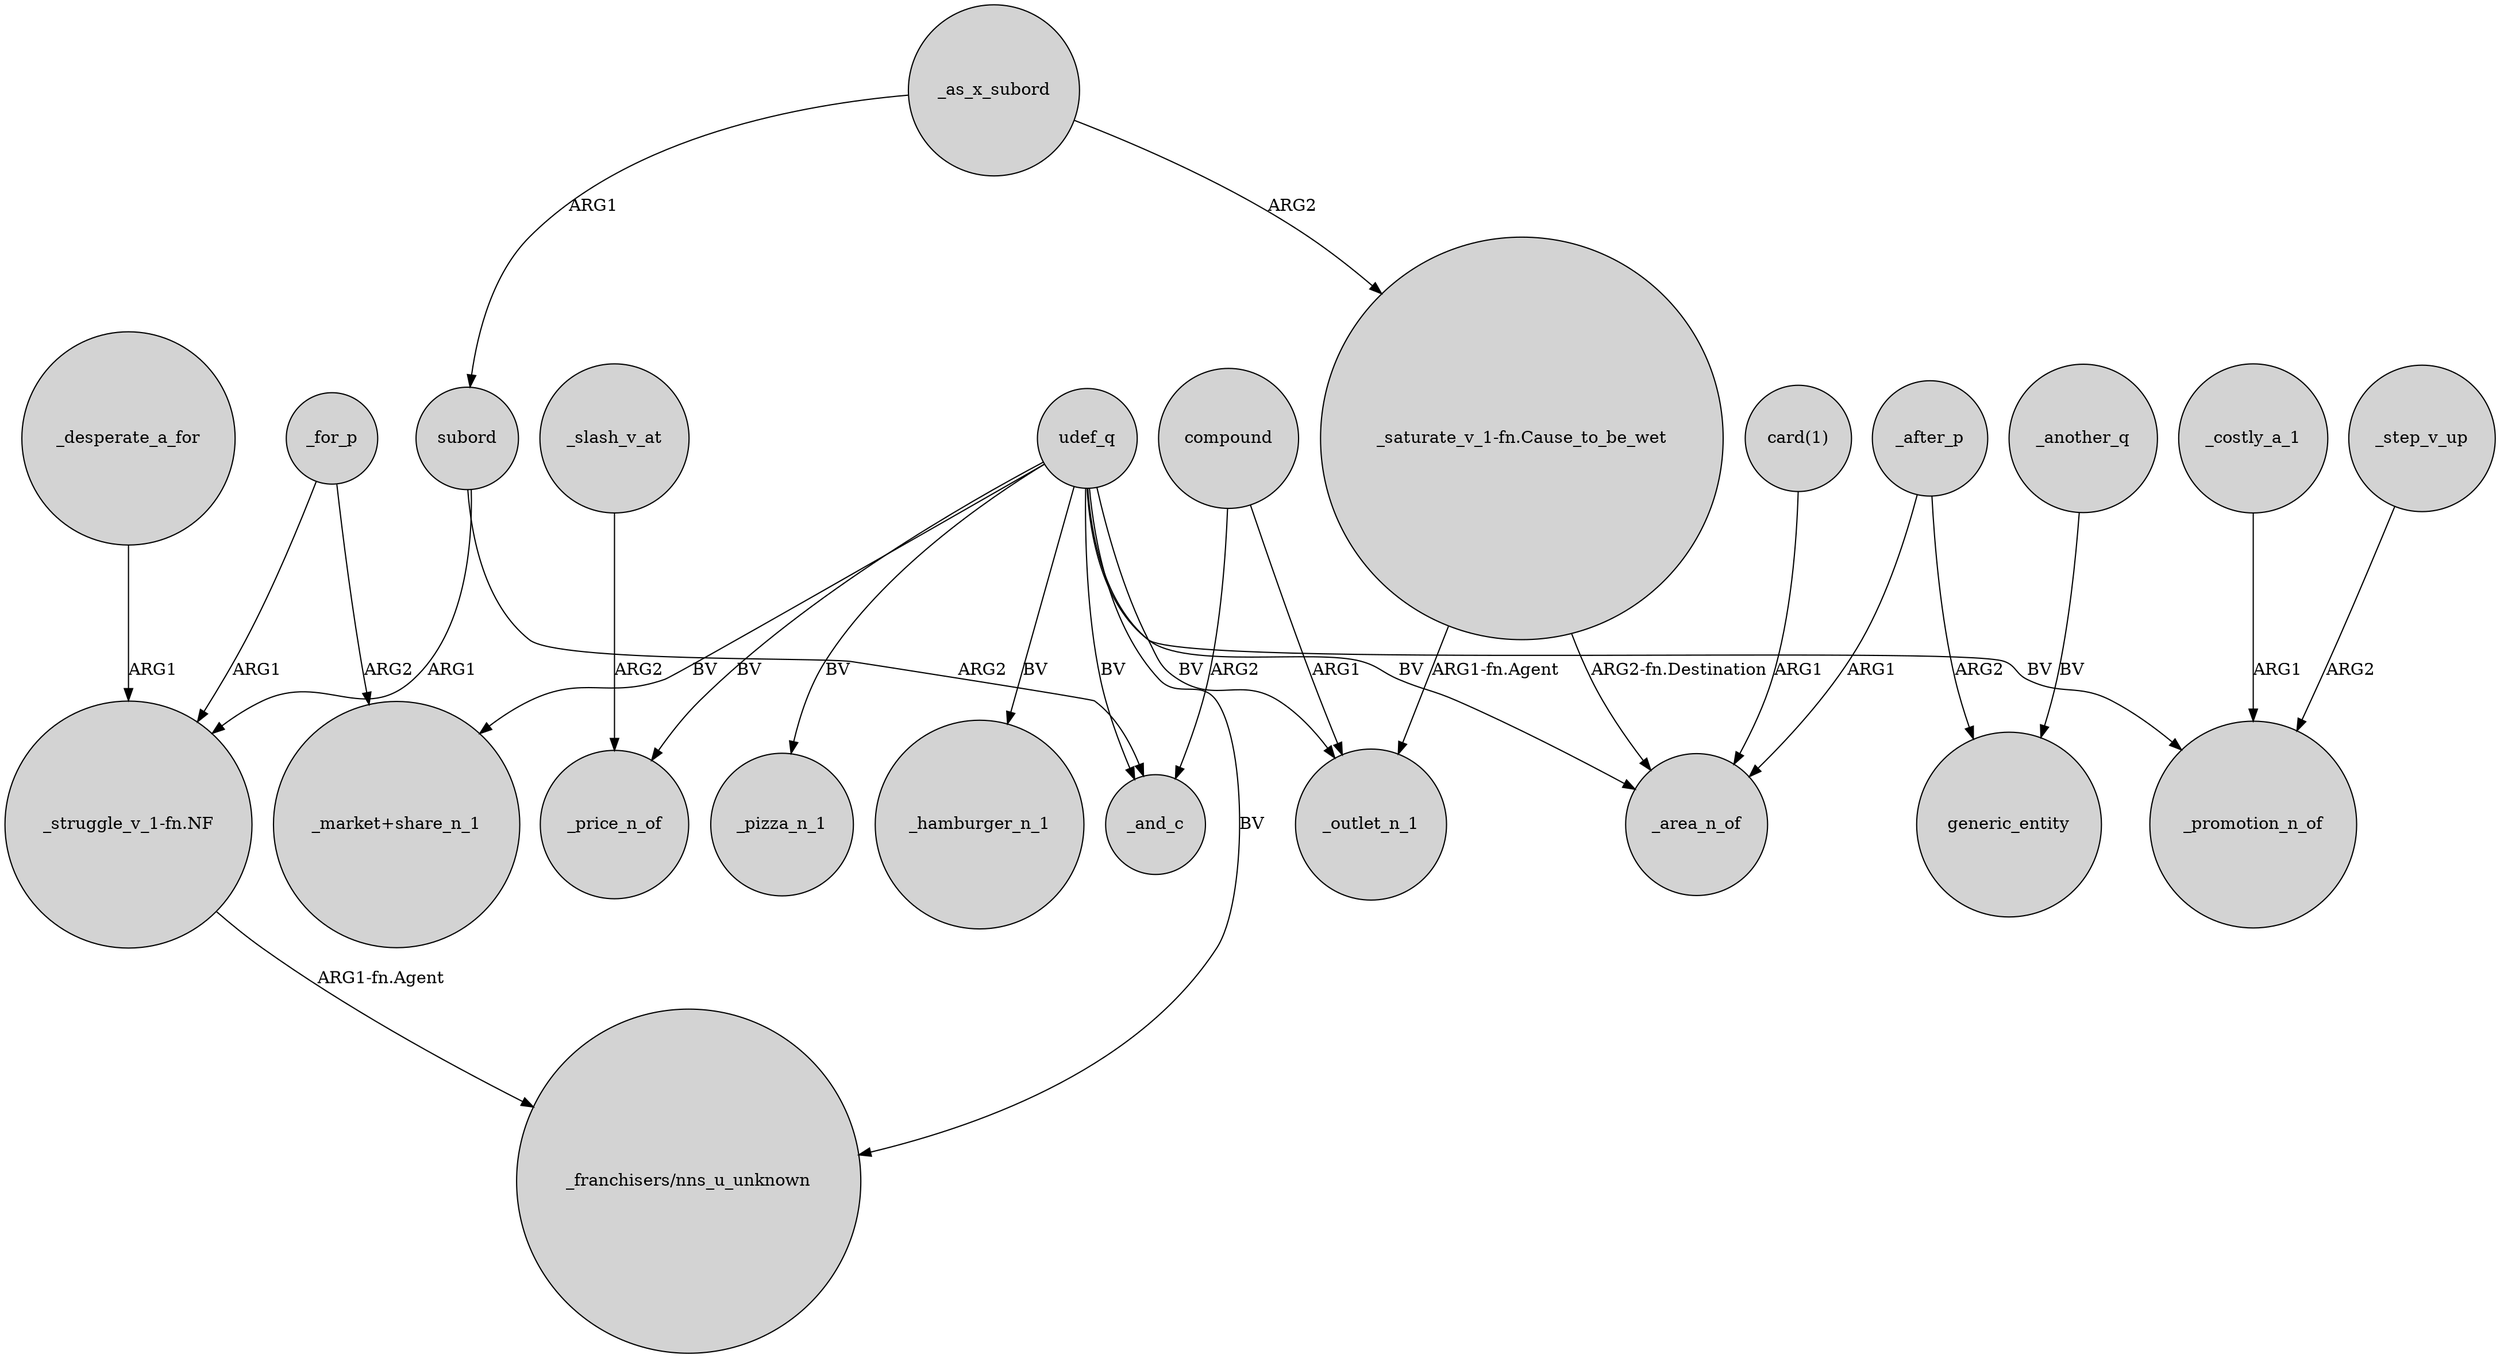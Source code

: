 digraph {
	node [shape=circle style=filled]
	_as_x_subord -> subord [label=ARG1]
	_for_p -> "_market+share_n_1" [label=ARG2]
	udef_q -> _price_n_of [label=BV]
	udef_q -> "_market+share_n_1" [label=BV]
	udef_q -> "_franchisers/nns_u_unknown" [label=BV]
	_desperate_a_for -> "_struggle_v_1-fn.NF" [label=ARG1]
	udef_q -> _pizza_n_1 [label=BV]
	"card(1)" -> _area_n_of [label=ARG1]
	"_saturate_v_1-fn.Cause_to_be_wet" -> _outlet_n_1 [label="ARG1-fn.Agent"]
	_another_q -> generic_entity [label=BV]
	_slash_v_at -> _price_n_of [label=ARG2]
	compound -> _and_c [label=ARG2]
	"_saturate_v_1-fn.Cause_to_be_wet" -> _area_n_of [label="ARG2-fn.Destination"]
	udef_q -> _outlet_n_1 [label=BV]
	_after_p -> generic_entity [label=ARG2]
	subord -> _and_c [label=ARG2]
	compound -> _outlet_n_1 [label=ARG1]
	_as_x_subord -> "_saturate_v_1-fn.Cause_to_be_wet" [label=ARG2]
	_for_p -> "_struggle_v_1-fn.NF" [label=ARG1]
	_costly_a_1 -> _promotion_n_of [label=ARG1]
	subord -> "_struggle_v_1-fn.NF" [label=ARG1]
	udef_q -> _promotion_n_of [label=BV]
	udef_q -> _hamburger_n_1 [label=BV]
	_step_v_up -> _promotion_n_of [label=ARG2]
	udef_q -> _and_c [label=BV]
	udef_q -> _area_n_of [label=BV]
	"_struggle_v_1-fn.NF" -> "_franchisers/nns_u_unknown" [label="ARG1-fn.Agent"]
	_after_p -> _area_n_of [label=ARG1]
}
